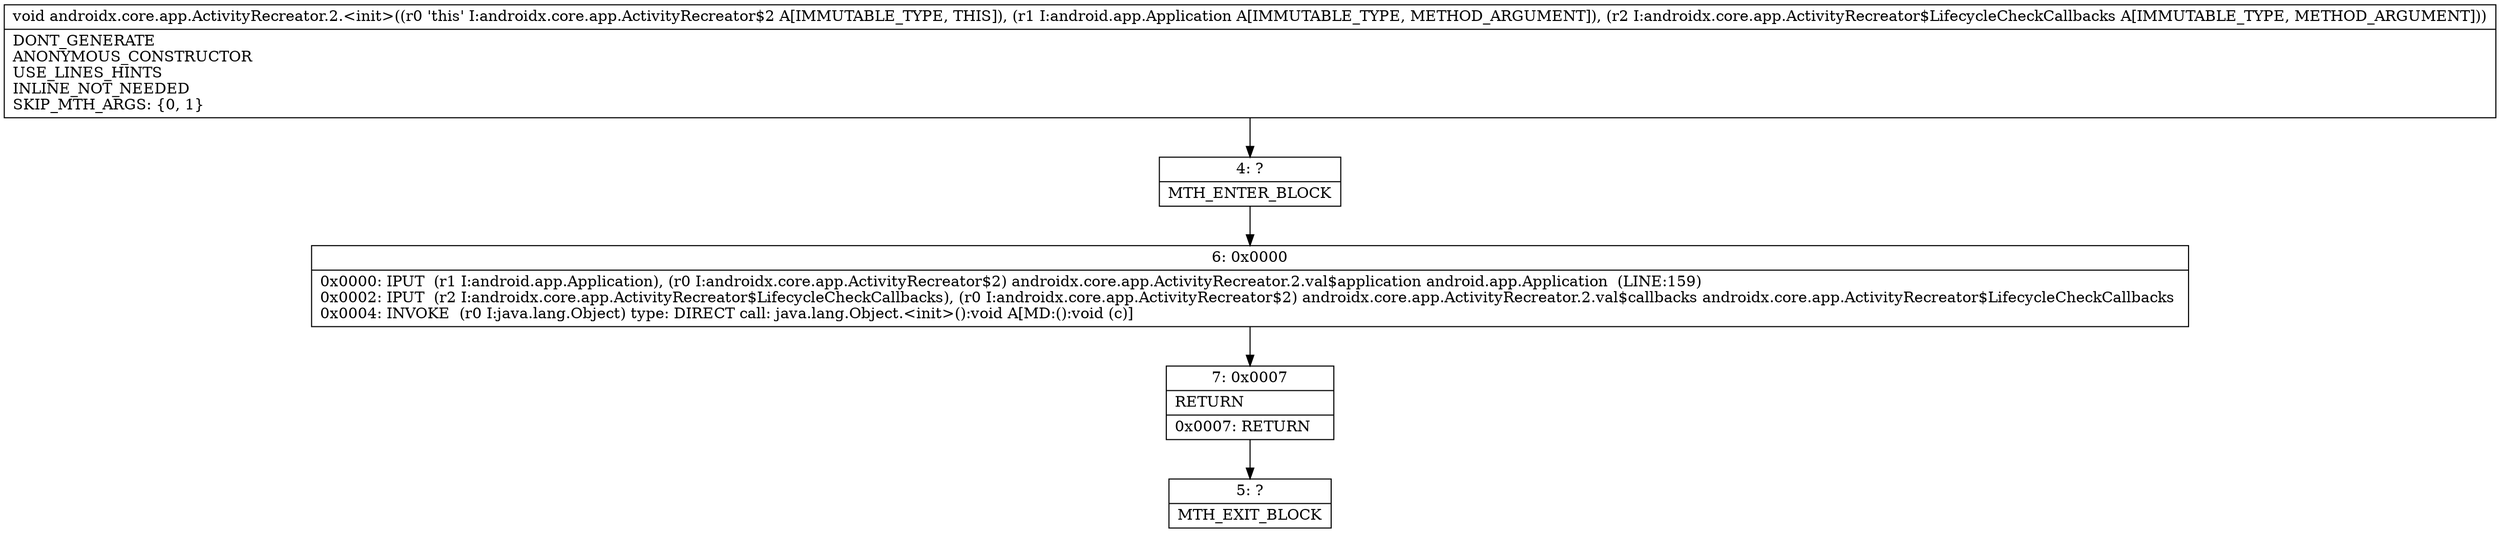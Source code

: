 digraph "CFG forandroidx.core.app.ActivityRecreator.2.\<init\>(Landroid\/app\/Application;Landroidx\/core\/app\/ActivityRecreator$LifecycleCheckCallbacks;)V" {
Node_4 [shape=record,label="{4\:\ ?|MTH_ENTER_BLOCK\l}"];
Node_6 [shape=record,label="{6\:\ 0x0000|0x0000: IPUT  (r1 I:android.app.Application), (r0 I:androidx.core.app.ActivityRecreator$2) androidx.core.app.ActivityRecreator.2.val$application android.app.Application  (LINE:159)\l0x0002: IPUT  (r2 I:androidx.core.app.ActivityRecreator$LifecycleCheckCallbacks), (r0 I:androidx.core.app.ActivityRecreator$2) androidx.core.app.ActivityRecreator.2.val$callbacks androidx.core.app.ActivityRecreator$LifecycleCheckCallbacks \l0x0004: INVOKE  (r0 I:java.lang.Object) type: DIRECT call: java.lang.Object.\<init\>():void A[MD:():void (c)]\l}"];
Node_7 [shape=record,label="{7\:\ 0x0007|RETURN\l|0x0007: RETURN   \l}"];
Node_5 [shape=record,label="{5\:\ ?|MTH_EXIT_BLOCK\l}"];
MethodNode[shape=record,label="{void androidx.core.app.ActivityRecreator.2.\<init\>((r0 'this' I:androidx.core.app.ActivityRecreator$2 A[IMMUTABLE_TYPE, THIS]), (r1 I:android.app.Application A[IMMUTABLE_TYPE, METHOD_ARGUMENT]), (r2 I:androidx.core.app.ActivityRecreator$LifecycleCheckCallbacks A[IMMUTABLE_TYPE, METHOD_ARGUMENT]))  | DONT_GENERATE\lANONYMOUS_CONSTRUCTOR\lUSE_LINES_HINTS\lINLINE_NOT_NEEDED\lSKIP_MTH_ARGS: \{0, 1\}\l}"];
MethodNode -> Node_4;Node_4 -> Node_6;
Node_6 -> Node_7;
Node_7 -> Node_5;
}

